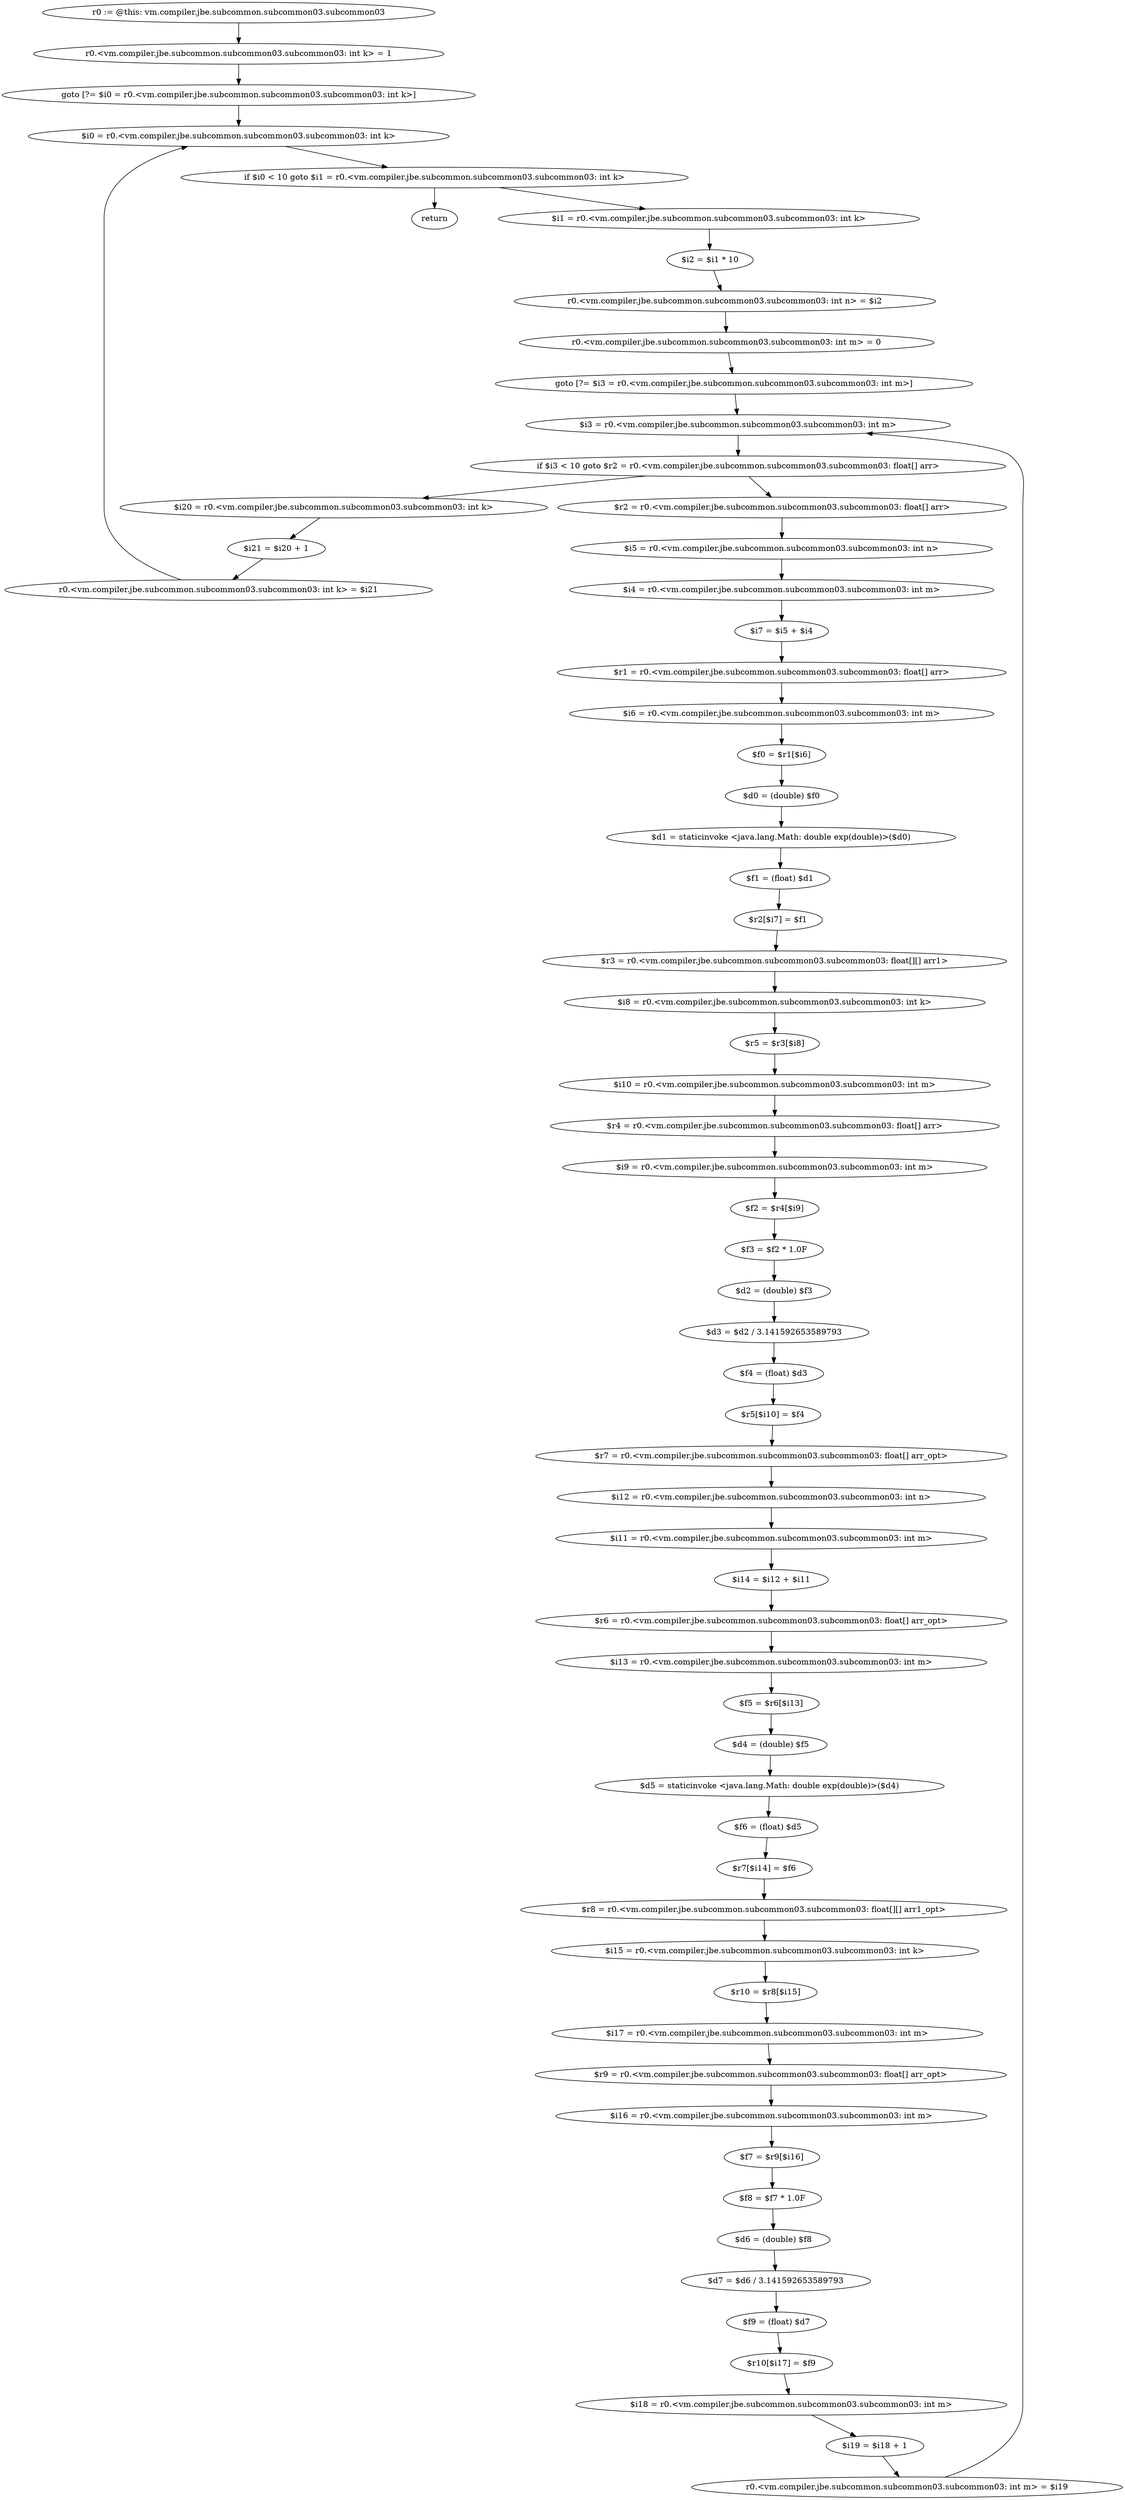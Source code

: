 digraph "unitGraph" {
    "r0 := @this: vm.compiler.jbe.subcommon.subcommon03.subcommon03"
    "r0.<vm.compiler.jbe.subcommon.subcommon03.subcommon03: int k> = 1"
    "goto [?= $i0 = r0.<vm.compiler.jbe.subcommon.subcommon03.subcommon03: int k>]"
    "$i1 = r0.<vm.compiler.jbe.subcommon.subcommon03.subcommon03: int k>"
    "$i2 = $i1 * 10"
    "r0.<vm.compiler.jbe.subcommon.subcommon03.subcommon03: int n> = $i2"
    "r0.<vm.compiler.jbe.subcommon.subcommon03.subcommon03: int m> = 0"
    "goto [?= $i3 = r0.<vm.compiler.jbe.subcommon.subcommon03.subcommon03: int m>]"
    "$r2 = r0.<vm.compiler.jbe.subcommon.subcommon03.subcommon03: float[] arr>"
    "$i5 = r0.<vm.compiler.jbe.subcommon.subcommon03.subcommon03: int n>"
    "$i4 = r0.<vm.compiler.jbe.subcommon.subcommon03.subcommon03: int m>"
    "$i7 = $i5 + $i4"
    "$r1 = r0.<vm.compiler.jbe.subcommon.subcommon03.subcommon03: float[] arr>"
    "$i6 = r0.<vm.compiler.jbe.subcommon.subcommon03.subcommon03: int m>"
    "$f0 = $r1[$i6]"
    "$d0 = (double) $f0"
    "$d1 = staticinvoke <java.lang.Math: double exp(double)>($d0)"
    "$f1 = (float) $d1"
    "$r2[$i7] = $f1"
    "$r3 = r0.<vm.compiler.jbe.subcommon.subcommon03.subcommon03: float[][] arr1>"
    "$i8 = r0.<vm.compiler.jbe.subcommon.subcommon03.subcommon03: int k>"
    "$r5 = $r3[$i8]"
    "$i10 = r0.<vm.compiler.jbe.subcommon.subcommon03.subcommon03: int m>"
    "$r4 = r0.<vm.compiler.jbe.subcommon.subcommon03.subcommon03: float[] arr>"
    "$i9 = r0.<vm.compiler.jbe.subcommon.subcommon03.subcommon03: int m>"
    "$f2 = $r4[$i9]"
    "$f3 = $f2 * 1.0F"
    "$d2 = (double) $f3"
    "$d3 = $d2 / 3.141592653589793"
    "$f4 = (float) $d3"
    "$r5[$i10] = $f4"
    "$r7 = r0.<vm.compiler.jbe.subcommon.subcommon03.subcommon03: float[] arr_opt>"
    "$i12 = r0.<vm.compiler.jbe.subcommon.subcommon03.subcommon03: int n>"
    "$i11 = r0.<vm.compiler.jbe.subcommon.subcommon03.subcommon03: int m>"
    "$i14 = $i12 + $i11"
    "$r6 = r0.<vm.compiler.jbe.subcommon.subcommon03.subcommon03: float[] arr_opt>"
    "$i13 = r0.<vm.compiler.jbe.subcommon.subcommon03.subcommon03: int m>"
    "$f5 = $r6[$i13]"
    "$d4 = (double) $f5"
    "$d5 = staticinvoke <java.lang.Math: double exp(double)>($d4)"
    "$f6 = (float) $d5"
    "$r7[$i14] = $f6"
    "$r8 = r0.<vm.compiler.jbe.subcommon.subcommon03.subcommon03: float[][] arr1_opt>"
    "$i15 = r0.<vm.compiler.jbe.subcommon.subcommon03.subcommon03: int k>"
    "$r10 = $r8[$i15]"
    "$i17 = r0.<vm.compiler.jbe.subcommon.subcommon03.subcommon03: int m>"
    "$r9 = r0.<vm.compiler.jbe.subcommon.subcommon03.subcommon03: float[] arr_opt>"
    "$i16 = r0.<vm.compiler.jbe.subcommon.subcommon03.subcommon03: int m>"
    "$f7 = $r9[$i16]"
    "$f8 = $f7 * 1.0F"
    "$d6 = (double) $f8"
    "$d7 = $d6 / 3.141592653589793"
    "$f9 = (float) $d7"
    "$r10[$i17] = $f9"
    "$i18 = r0.<vm.compiler.jbe.subcommon.subcommon03.subcommon03: int m>"
    "$i19 = $i18 + 1"
    "r0.<vm.compiler.jbe.subcommon.subcommon03.subcommon03: int m> = $i19"
    "$i3 = r0.<vm.compiler.jbe.subcommon.subcommon03.subcommon03: int m>"
    "if $i3 < 10 goto $r2 = r0.<vm.compiler.jbe.subcommon.subcommon03.subcommon03: float[] arr>"
    "$i20 = r0.<vm.compiler.jbe.subcommon.subcommon03.subcommon03: int k>"
    "$i21 = $i20 + 1"
    "r0.<vm.compiler.jbe.subcommon.subcommon03.subcommon03: int k> = $i21"
    "$i0 = r0.<vm.compiler.jbe.subcommon.subcommon03.subcommon03: int k>"
    "if $i0 < 10 goto $i1 = r0.<vm.compiler.jbe.subcommon.subcommon03.subcommon03: int k>"
    "return"
    "r0 := @this: vm.compiler.jbe.subcommon.subcommon03.subcommon03"->"r0.<vm.compiler.jbe.subcommon.subcommon03.subcommon03: int k> = 1";
    "r0.<vm.compiler.jbe.subcommon.subcommon03.subcommon03: int k> = 1"->"goto [?= $i0 = r0.<vm.compiler.jbe.subcommon.subcommon03.subcommon03: int k>]";
    "goto [?= $i0 = r0.<vm.compiler.jbe.subcommon.subcommon03.subcommon03: int k>]"->"$i0 = r0.<vm.compiler.jbe.subcommon.subcommon03.subcommon03: int k>";
    "$i1 = r0.<vm.compiler.jbe.subcommon.subcommon03.subcommon03: int k>"->"$i2 = $i1 * 10";
    "$i2 = $i1 * 10"->"r0.<vm.compiler.jbe.subcommon.subcommon03.subcommon03: int n> = $i2";
    "r0.<vm.compiler.jbe.subcommon.subcommon03.subcommon03: int n> = $i2"->"r0.<vm.compiler.jbe.subcommon.subcommon03.subcommon03: int m> = 0";
    "r0.<vm.compiler.jbe.subcommon.subcommon03.subcommon03: int m> = 0"->"goto [?= $i3 = r0.<vm.compiler.jbe.subcommon.subcommon03.subcommon03: int m>]";
    "goto [?= $i3 = r0.<vm.compiler.jbe.subcommon.subcommon03.subcommon03: int m>]"->"$i3 = r0.<vm.compiler.jbe.subcommon.subcommon03.subcommon03: int m>";
    "$r2 = r0.<vm.compiler.jbe.subcommon.subcommon03.subcommon03: float[] arr>"->"$i5 = r0.<vm.compiler.jbe.subcommon.subcommon03.subcommon03: int n>";
    "$i5 = r0.<vm.compiler.jbe.subcommon.subcommon03.subcommon03: int n>"->"$i4 = r0.<vm.compiler.jbe.subcommon.subcommon03.subcommon03: int m>";
    "$i4 = r0.<vm.compiler.jbe.subcommon.subcommon03.subcommon03: int m>"->"$i7 = $i5 + $i4";
    "$i7 = $i5 + $i4"->"$r1 = r0.<vm.compiler.jbe.subcommon.subcommon03.subcommon03: float[] arr>";
    "$r1 = r0.<vm.compiler.jbe.subcommon.subcommon03.subcommon03: float[] arr>"->"$i6 = r0.<vm.compiler.jbe.subcommon.subcommon03.subcommon03: int m>";
    "$i6 = r0.<vm.compiler.jbe.subcommon.subcommon03.subcommon03: int m>"->"$f0 = $r1[$i6]";
    "$f0 = $r1[$i6]"->"$d0 = (double) $f0";
    "$d0 = (double) $f0"->"$d1 = staticinvoke <java.lang.Math: double exp(double)>($d0)";
    "$d1 = staticinvoke <java.lang.Math: double exp(double)>($d0)"->"$f1 = (float) $d1";
    "$f1 = (float) $d1"->"$r2[$i7] = $f1";
    "$r2[$i7] = $f1"->"$r3 = r0.<vm.compiler.jbe.subcommon.subcommon03.subcommon03: float[][] arr1>";
    "$r3 = r0.<vm.compiler.jbe.subcommon.subcommon03.subcommon03: float[][] arr1>"->"$i8 = r0.<vm.compiler.jbe.subcommon.subcommon03.subcommon03: int k>";
    "$i8 = r0.<vm.compiler.jbe.subcommon.subcommon03.subcommon03: int k>"->"$r5 = $r3[$i8]";
    "$r5 = $r3[$i8]"->"$i10 = r0.<vm.compiler.jbe.subcommon.subcommon03.subcommon03: int m>";
    "$i10 = r0.<vm.compiler.jbe.subcommon.subcommon03.subcommon03: int m>"->"$r4 = r0.<vm.compiler.jbe.subcommon.subcommon03.subcommon03: float[] arr>";
    "$r4 = r0.<vm.compiler.jbe.subcommon.subcommon03.subcommon03: float[] arr>"->"$i9 = r0.<vm.compiler.jbe.subcommon.subcommon03.subcommon03: int m>";
    "$i9 = r0.<vm.compiler.jbe.subcommon.subcommon03.subcommon03: int m>"->"$f2 = $r4[$i9]";
    "$f2 = $r4[$i9]"->"$f3 = $f2 * 1.0F";
    "$f3 = $f2 * 1.0F"->"$d2 = (double) $f3";
    "$d2 = (double) $f3"->"$d3 = $d2 / 3.141592653589793";
    "$d3 = $d2 / 3.141592653589793"->"$f4 = (float) $d3";
    "$f4 = (float) $d3"->"$r5[$i10] = $f4";
    "$r5[$i10] = $f4"->"$r7 = r0.<vm.compiler.jbe.subcommon.subcommon03.subcommon03: float[] arr_opt>";
    "$r7 = r0.<vm.compiler.jbe.subcommon.subcommon03.subcommon03: float[] arr_opt>"->"$i12 = r0.<vm.compiler.jbe.subcommon.subcommon03.subcommon03: int n>";
    "$i12 = r0.<vm.compiler.jbe.subcommon.subcommon03.subcommon03: int n>"->"$i11 = r0.<vm.compiler.jbe.subcommon.subcommon03.subcommon03: int m>";
    "$i11 = r0.<vm.compiler.jbe.subcommon.subcommon03.subcommon03: int m>"->"$i14 = $i12 + $i11";
    "$i14 = $i12 + $i11"->"$r6 = r0.<vm.compiler.jbe.subcommon.subcommon03.subcommon03: float[] arr_opt>";
    "$r6 = r0.<vm.compiler.jbe.subcommon.subcommon03.subcommon03: float[] arr_opt>"->"$i13 = r0.<vm.compiler.jbe.subcommon.subcommon03.subcommon03: int m>";
    "$i13 = r0.<vm.compiler.jbe.subcommon.subcommon03.subcommon03: int m>"->"$f5 = $r6[$i13]";
    "$f5 = $r6[$i13]"->"$d4 = (double) $f5";
    "$d4 = (double) $f5"->"$d5 = staticinvoke <java.lang.Math: double exp(double)>($d4)";
    "$d5 = staticinvoke <java.lang.Math: double exp(double)>($d4)"->"$f6 = (float) $d5";
    "$f6 = (float) $d5"->"$r7[$i14] = $f6";
    "$r7[$i14] = $f6"->"$r8 = r0.<vm.compiler.jbe.subcommon.subcommon03.subcommon03: float[][] arr1_opt>";
    "$r8 = r0.<vm.compiler.jbe.subcommon.subcommon03.subcommon03: float[][] arr1_opt>"->"$i15 = r0.<vm.compiler.jbe.subcommon.subcommon03.subcommon03: int k>";
    "$i15 = r0.<vm.compiler.jbe.subcommon.subcommon03.subcommon03: int k>"->"$r10 = $r8[$i15]";
    "$r10 = $r8[$i15]"->"$i17 = r0.<vm.compiler.jbe.subcommon.subcommon03.subcommon03: int m>";
    "$i17 = r0.<vm.compiler.jbe.subcommon.subcommon03.subcommon03: int m>"->"$r9 = r0.<vm.compiler.jbe.subcommon.subcommon03.subcommon03: float[] arr_opt>";
    "$r9 = r0.<vm.compiler.jbe.subcommon.subcommon03.subcommon03: float[] arr_opt>"->"$i16 = r0.<vm.compiler.jbe.subcommon.subcommon03.subcommon03: int m>";
    "$i16 = r0.<vm.compiler.jbe.subcommon.subcommon03.subcommon03: int m>"->"$f7 = $r9[$i16]";
    "$f7 = $r9[$i16]"->"$f8 = $f7 * 1.0F";
    "$f8 = $f7 * 1.0F"->"$d6 = (double) $f8";
    "$d6 = (double) $f8"->"$d7 = $d6 / 3.141592653589793";
    "$d7 = $d6 / 3.141592653589793"->"$f9 = (float) $d7";
    "$f9 = (float) $d7"->"$r10[$i17] = $f9";
    "$r10[$i17] = $f9"->"$i18 = r0.<vm.compiler.jbe.subcommon.subcommon03.subcommon03: int m>";
    "$i18 = r0.<vm.compiler.jbe.subcommon.subcommon03.subcommon03: int m>"->"$i19 = $i18 + 1";
    "$i19 = $i18 + 1"->"r0.<vm.compiler.jbe.subcommon.subcommon03.subcommon03: int m> = $i19";
    "r0.<vm.compiler.jbe.subcommon.subcommon03.subcommon03: int m> = $i19"->"$i3 = r0.<vm.compiler.jbe.subcommon.subcommon03.subcommon03: int m>";
    "$i3 = r0.<vm.compiler.jbe.subcommon.subcommon03.subcommon03: int m>"->"if $i3 < 10 goto $r2 = r0.<vm.compiler.jbe.subcommon.subcommon03.subcommon03: float[] arr>";
    "if $i3 < 10 goto $r2 = r0.<vm.compiler.jbe.subcommon.subcommon03.subcommon03: float[] arr>"->"$i20 = r0.<vm.compiler.jbe.subcommon.subcommon03.subcommon03: int k>";
    "if $i3 < 10 goto $r2 = r0.<vm.compiler.jbe.subcommon.subcommon03.subcommon03: float[] arr>"->"$r2 = r0.<vm.compiler.jbe.subcommon.subcommon03.subcommon03: float[] arr>";
    "$i20 = r0.<vm.compiler.jbe.subcommon.subcommon03.subcommon03: int k>"->"$i21 = $i20 + 1";
    "$i21 = $i20 + 1"->"r0.<vm.compiler.jbe.subcommon.subcommon03.subcommon03: int k> = $i21";
    "r0.<vm.compiler.jbe.subcommon.subcommon03.subcommon03: int k> = $i21"->"$i0 = r0.<vm.compiler.jbe.subcommon.subcommon03.subcommon03: int k>";
    "$i0 = r0.<vm.compiler.jbe.subcommon.subcommon03.subcommon03: int k>"->"if $i0 < 10 goto $i1 = r0.<vm.compiler.jbe.subcommon.subcommon03.subcommon03: int k>";
    "if $i0 < 10 goto $i1 = r0.<vm.compiler.jbe.subcommon.subcommon03.subcommon03: int k>"->"return";
    "if $i0 < 10 goto $i1 = r0.<vm.compiler.jbe.subcommon.subcommon03.subcommon03: int k>"->"$i1 = r0.<vm.compiler.jbe.subcommon.subcommon03.subcommon03: int k>";
}
